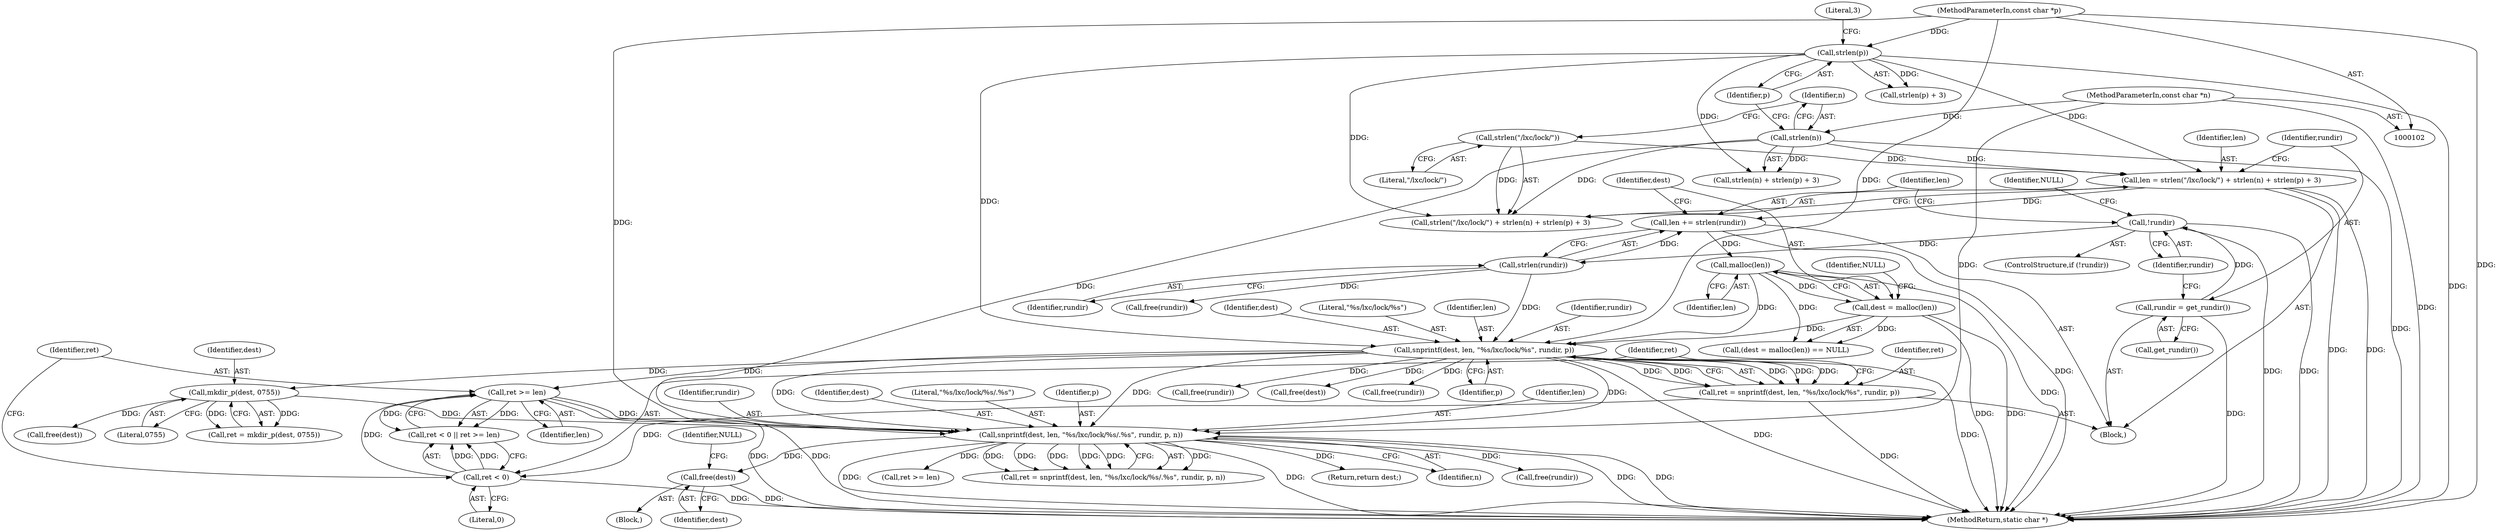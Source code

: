 digraph "0_lxc_72cf81f6a3404e35028567db2c99a90406e9c6e6@API" {
"1000205" [label="(Call,free(dest))"];
"1000187" [label="(Call,snprintf(dest, len, \"%s/lxc/lock/%s/.%s\", rundir, p, n))"];
"1000171" [label="(Call,mkdir_p(dest, 0755))"];
"1000148" [label="(Call,snprintf(dest, len, \"%s/lxc/lock/%s\", rundir, p))"];
"1000136" [label="(Call,dest = malloc(len))"];
"1000138" [label="(Call,malloc(len))"];
"1000130" [label="(Call,len += strlen(rundir))"];
"1000132" [label="(Call,strlen(rundir))"];
"1000126" [label="(Call,!rundir)"];
"1000122" [label="(Call,rundir = get_rundir())"];
"1000110" [label="(Call,len = strlen(\"/lxc/lock/\") + strlen(n) + strlen(p) + 3)"];
"1000113" [label="(Call,strlen(\"/lxc/lock/\"))"];
"1000116" [label="(Call,strlen(n))"];
"1000104" [label="(MethodParameterIn,const char *n)"];
"1000119" [label="(Call,strlen(p))"];
"1000103" [label="(MethodParameterIn,const char *p)"];
"1000159" [label="(Call,ret >= len)"];
"1000156" [label="(Call,ret < 0)"];
"1000146" [label="(Call,ret = snprintf(dest, len, \"%s/lxc/lock/%s\", rundir, p))"];
"1000208" [label="(Identifier,NULL)"];
"1000116" [label="(Call,strlen(n))"];
"1000201" [label="(Call,ret >= len)"];
"1000185" [label="(Call,ret = snprintf(dest, len, \"%s/lxc/lock/%s/.%s\", rundir, p, n))"];
"1000179" [label="(Call,free(dest))"];
"1000181" [label="(Call,free(rundir))"];
"1000105" [label="(Block,)"];
"1000112" [label="(Call,strlen(\"/lxc/lock/\") + strlen(n) + strlen(p) + 3)"];
"1000126" [label="(Call,!rundir)"];
"1000114" [label="(Literal,\"/lxc/lock/\")"];
"1000131" [label="(Identifier,len)"];
"1000124" [label="(Call,get_rundir())"];
"1000163" [label="(Call,free(dest))"];
"1000171" [label="(Call,mkdir_p(dest, 0755))"];
"1000118" [label="(Call,strlen(p) + 3)"];
"1000129" [label="(Identifier,NULL)"];
"1000127" [label="(Identifier,rundir)"];
"1000191" [label="(Identifier,rundir)"];
"1000159" [label="(Call,ret >= len)"];
"1000138" [label="(Call,malloc(len))"];
"1000149" [label="(Identifier,dest)"];
"1000160" [label="(Identifier,ret)"];
"1000188" [label="(Identifier,dest)"];
"1000142" [label="(Call,free(rundir))"];
"1000206" [label="(Identifier,dest)"];
"1000110" [label="(Call,len = strlen(\"/lxc/lock/\") + strlen(n) + strlen(p) + 3)"];
"1000190" [label="(Literal,\"%s/lxc/lock/%s/.%s\")"];
"1000187" [label="(Call,snprintf(dest, len, \"%s/lxc/lock/%s/.%s\", rundir, p, n))"];
"1000169" [label="(Call,ret = mkdir_p(dest, 0755))"];
"1000204" [label="(Block,)"];
"1000119" [label="(Call,strlen(p))"];
"1000140" [label="(Identifier,NULL)"];
"1000205" [label="(Call,free(dest))"];
"1000125" [label="(ControlStructure,if (!rundir))"];
"1000158" [label="(Literal,0)"];
"1000151" [label="(Literal,\"%s/lxc/lock/%s\")"];
"1000130" [label="(Call,len += strlen(rundir))"];
"1000156" [label="(Call,ret < 0)"];
"1000172" [label="(Identifier,dest)"];
"1000150" [label="(Identifier,len)"];
"1000133" [label="(Identifier,rundir)"];
"1000135" [label="(Call,(dest = malloc(len)) == NULL)"];
"1000165" [label="(Call,free(rundir))"];
"1000209" [label="(Return,return dest;)"];
"1000117" [label="(Identifier,n)"];
"1000122" [label="(Call,rundir = get_rundir())"];
"1000123" [label="(Identifier,rundir)"];
"1000147" [label="(Identifier,ret)"];
"1000148" [label="(Call,snprintf(dest, len, \"%s/lxc/lock/%s\", rundir, p))"];
"1000193" [label="(Identifier,n)"];
"1000152" [label="(Identifier,rundir)"];
"1000211" [label="(MethodReturn,static char *)"];
"1000192" [label="(Identifier,p)"];
"1000153" [label="(Identifier,p)"];
"1000173" [label="(Literal,0755)"];
"1000104" [label="(MethodParameterIn,const char *n)"];
"1000115" [label="(Call,strlen(n) + strlen(p) + 3)"];
"1000103" [label="(MethodParameterIn,const char *p)"];
"1000157" [label="(Identifier,ret)"];
"1000111" [label="(Identifier,len)"];
"1000139" [label="(Identifier,len)"];
"1000121" [label="(Literal,3)"];
"1000189" [label="(Identifier,len)"];
"1000146" [label="(Call,ret = snprintf(dest, len, \"%s/lxc/lock/%s\", rundir, p))"];
"1000194" [label="(Call,free(rundir))"];
"1000132" [label="(Call,strlen(rundir))"];
"1000137" [label="(Identifier,dest)"];
"1000113" [label="(Call,strlen(\"/lxc/lock/\"))"];
"1000161" [label="(Identifier,len)"];
"1000136" [label="(Call,dest = malloc(len))"];
"1000155" [label="(Call,ret < 0 || ret >= len)"];
"1000120" [label="(Identifier,p)"];
"1000205" -> "1000204"  [label="AST: "];
"1000205" -> "1000206"  [label="CFG: "];
"1000206" -> "1000205"  [label="AST: "];
"1000208" -> "1000205"  [label="CFG: "];
"1000205" -> "1000211"  [label="DDG: "];
"1000187" -> "1000205"  [label="DDG: "];
"1000187" -> "1000185"  [label="AST: "];
"1000187" -> "1000193"  [label="CFG: "];
"1000188" -> "1000187"  [label="AST: "];
"1000189" -> "1000187"  [label="AST: "];
"1000190" -> "1000187"  [label="AST: "];
"1000191" -> "1000187"  [label="AST: "];
"1000192" -> "1000187"  [label="AST: "];
"1000193" -> "1000187"  [label="AST: "];
"1000185" -> "1000187"  [label="CFG: "];
"1000187" -> "1000211"  [label="DDG: "];
"1000187" -> "1000211"  [label="DDG: "];
"1000187" -> "1000211"  [label="DDG: "];
"1000187" -> "1000211"  [label="DDG: "];
"1000187" -> "1000185"  [label="DDG: "];
"1000187" -> "1000185"  [label="DDG: "];
"1000187" -> "1000185"  [label="DDG: "];
"1000187" -> "1000185"  [label="DDG: "];
"1000187" -> "1000185"  [label="DDG: "];
"1000187" -> "1000185"  [label="DDG: "];
"1000171" -> "1000187"  [label="DDG: "];
"1000148" -> "1000187"  [label="DDG: "];
"1000148" -> "1000187"  [label="DDG: "];
"1000148" -> "1000187"  [label="DDG: "];
"1000159" -> "1000187"  [label="DDG: "];
"1000103" -> "1000187"  [label="DDG: "];
"1000116" -> "1000187"  [label="DDG: "];
"1000104" -> "1000187"  [label="DDG: "];
"1000187" -> "1000194"  [label="DDG: "];
"1000187" -> "1000201"  [label="DDG: "];
"1000187" -> "1000209"  [label="DDG: "];
"1000171" -> "1000169"  [label="AST: "];
"1000171" -> "1000173"  [label="CFG: "];
"1000172" -> "1000171"  [label="AST: "];
"1000173" -> "1000171"  [label="AST: "];
"1000169" -> "1000171"  [label="CFG: "];
"1000171" -> "1000169"  [label="DDG: "];
"1000171" -> "1000169"  [label="DDG: "];
"1000148" -> "1000171"  [label="DDG: "];
"1000171" -> "1000179"  [label="DDG: "];
"1000148" -> "1000146"  [label="AST: "];
"1000148" -> "1000153"  [label="CFG: "];
"1000149" -> "1000148"  [label="AST: "];
"1000150" -> "1000148"  [label="AST: "];
"1000151" -> "1000148"  [label="AST: "];
"1000152" -> "1000148"  [label="AST: "];
"1000153" -> "1000148"  [label="AST: "];
"1000146" -> "1000148"  [label="CFG: "];
"1000148" -> "1000211"  [label="DDG: "];
"1000148" -> "1000211"  [label="DDG: "];
"1000148" -> "1000146"  [label="DDG: "];
"1000148" -> "1000146"  [label="DDG: "];
"1000148" -> "1000146"  [label="DDG: "];
"1000148" -> "1000146"  [label="DDG: "];
"1000148" -> "1000146"  [label="DDG: "];
"1000136" -> "1000148"  [label="DDG: "];
"1000138" -> "1000148"  [label="DDG: "];
"1000132" -> "1000148"  [label="DDG: "];
"1000119" -> "1000148"  [label="DDG: "];
"1000103" -> "1000148"  [label="DDG: "];
"1000148" -> "1000159"  [label="DDG: "];
"1000148" -> "1000163"  [label="DDG: "];
"1000148" -> "1000165"  [label="DDG: "];
"1000148" -> "1000181"  [label="DDG: "];
"1000136" -> "1000135"  [label="AST: "];
"1000136" -> "1000138"  [label="CFG: "];
"1000137" -> "1000136"  [label="AST: "];
"1000138" -> "1000136"  [label="AST: "];
"1000140" -> "1000136"  [label="CFG: "];
"1000136" -> "1000211"  [label="DDG: "];
"1000136" -> "1000211"  [label="DDG: "];
"1000136" -> "1000135"  [label="DDG: "];
"1000138" -> "1000136"  [label="DDG: "];
"1000138" -> "1000139"  [label="CFG: "];
"1000139" -> "1000138"  [label="AST: "];
"1000138" -> "1000211"  [label="DDG: "];
"1000138" -> "1000135"  [label="DDG: "];
"1000130" -> "1000138"  [label="DDG: "];
"1000130" -> "1000105"  [label="AST: "];
"1000130" -> "1000132"  [label="CFG: "];
"1000131" -> "1000130"  [label="AST: "];
"1000132" -> "1000130"  [label="AST: "];
"1000137" -> "1000130"  [label="CFG: "];
"1000130" -> "1000211"  [label="DDG: "];
"1000132" -> "1000130"  [label="DDG: "];
"1000110" -> "1000130"  [label="DDG: "];
"1000132" -> "1000133"  [label="CFG: "];
"1000133" -> "1000132"  [label="AST: "];
"1000126" -> "1000132"  [label="DDG: "];
"1000132" -> "1000142"  [label="DDG: "];
"1000126" -> "1000125"  [label="AST: "];
"1000126" -> "1000127"  [label="CFG: "];
"1000127" -> "1000126"  [label="AST: "];
"1000129" -> "1000126"  [label="CFG: "];
"1000131" -> "1000126"  [label="CFG: "];
"1000126" -> "1000211"  [label="DDG: "];
"1000126" -> "1000211"  [label="DDG: "];
"1000122" -> "1000126"  [label="DDG: "];
"1000122" -> "1000105"  [label="AST: "];
"1000122" -> "1000124"  [label="CFG: "];
"1000123" -> "1000122"  [label="AST: "];
"1000124" -> "1000122"  [label="AST: "];
"1000127" -> "1000122"  [label="CFG: "];
"1000122" -> "1000211"  [label="DDG: "];
"1000110" -> "1000105"  [label="AST: "];
"1000110" -> "1000112"  [label="CFG: "];
"1000111" -> "1000110"  [label="AST: "];
"1000112" -> "1000110"  [label="AST: "];
"1000123" -> "1000110"  [label="CFG: "];
"1000110" -> "1000211"  [label="DDG: "];
"1000110" -> "1000211"  [label="DDG: "];
"1000113" -> "1000110"  [label="DDG: "];
"1000116" -> "1000110"  [label="DDG: "];
"1000119" -> "1000110"  [label="DDG: "];
"1000113" -> "1000112"  [label="AST: "];
"1000113" -> "1000114"  [label="CFG: "];
"1000114" -> "1000113"  [label="AST: "];
"1000117" -> "1000113"  [label="CFG: "];
"1000113" -> "1000112"  [label="DDG: "];
"1000116" -> "1000115"  [label="AST: "];
"1000116" -> "1000117"  [label="CFG: "];
"1000117" -> "1000116"  [label="AST: "];
"1000120" -> "1000116"  [label="CFG: "];
"1000116" -> "1000211"  [label="DDG: "];
"1000116" -> "1000112"  [label="DDG: "];
"1000116" -> "1000115"  [label="DDG: "];
"1000104" -> "1000116"  [label="DDG: "];
"1000104" -> "1000102"  [label="AST: "];
"1000104" -> "1000211"  [label="DDG: "];
"1000119" -> "1000118"  [label="AST: "];
"1000119" -> "1000120"  [label="CFG: "];
"1000120" -> "1000119"  [label="AST: "];
"1000121" -> "1000119"  [label="CFG: "];
"1000119" -> "1000211"  [label="DDG: "];
"1000119" -> "1000112"  [label="DDG: "];
"1000119" -> "1000115"  [label="DDG: "];
"1000119" -> "1000118"  [label="DDG: "];
"1000103" -> "1000119"  [label="DDG: "];
"1000103" -> "1000102"  [label="AST: "];
"1000103" -> "1000211"  [label="DDG: "];
"1000159" -> "1000155"  [label="AST: "];
"1000159" -> "1000161"  [label="CFG: "];
"1000160" -> "1000159"  [label="AST: "];
"1000161" -> "1000159"  [label="AST: "];
"1000155" -> "1000159"  [label="CFG: "];
"1000159" -> "1000211"  [label="DDG: "];
"1000159" -> "1000211"  [label="DDG: "];
"1000159" -> "1000155"  [label="DDG: "];
"1000159" -> "1000155"  [label="DDG: "];
"1000156" -> "1000159"  [label="DDG: "];
"1000156" -> "1000155"  [label="AST: "];
"1000156" -> "1000158"  [label="CFG: "];
"1000157" -> "1000156"  [label="AST: "];
"1000158" -> "1000156"  [label="AST: "];
"1000160" -> "1000156"  [label="CFG: "];
"1000155" -> "1000156"  [label="CFG: "];
"1000156" -> "1000211"  [label="DDG: "];
"1000156" -> "1000155"  [label="DDG: "];
"1000156" -> "1000155"  [label="DDG: "];
"1000146" -> "1000156"  [label="DDG: "];
"1000146" -> "1000105"  [label="AST: "];
"1000147" -> "1000146"  [label="AST: "];
"1000157" -> "1000146"  [label="CFG: "];
"1000146" -> "1000211"  [label="DDG: "];
}
